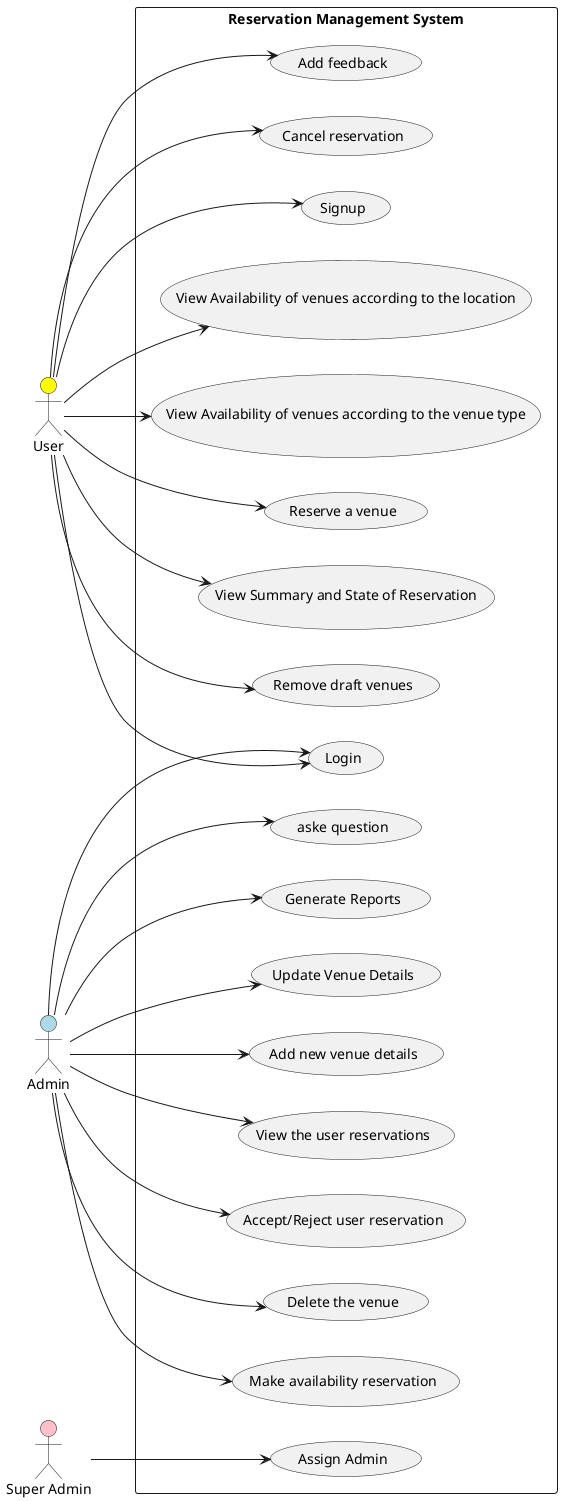 @startuml Use case
left to right direction
actor User as U #yellow
actor Admin as A #lightblue
actor "Super Admin" as SA #pink
rectangle "Reservation Management System" {
    U --> (Login)
    U --> (Signup)
    U --> (View Availability of venues according to the location)
    U --> (View Availability of venues according to the venue type)
    U --> (Reserve a venue)
    U --> (View Summary and State of Reservation)
    U --> (Remove draft venues)
    U --> (Add feedback)
    U --> (Cancel reservation)
    A --> (Login)
    A --> (Update Venue Details)
    A --> (Add new venue details)
    A --> (View the user reservations)
    A --> (Accept/Reject user reservation)
    A --> (Delete the venue)
    A --> (Make availability reservation)  
    A --> (aske question)
    A --> (Generate Reports)
    SA --> (Assign Admin)
}
@enduml